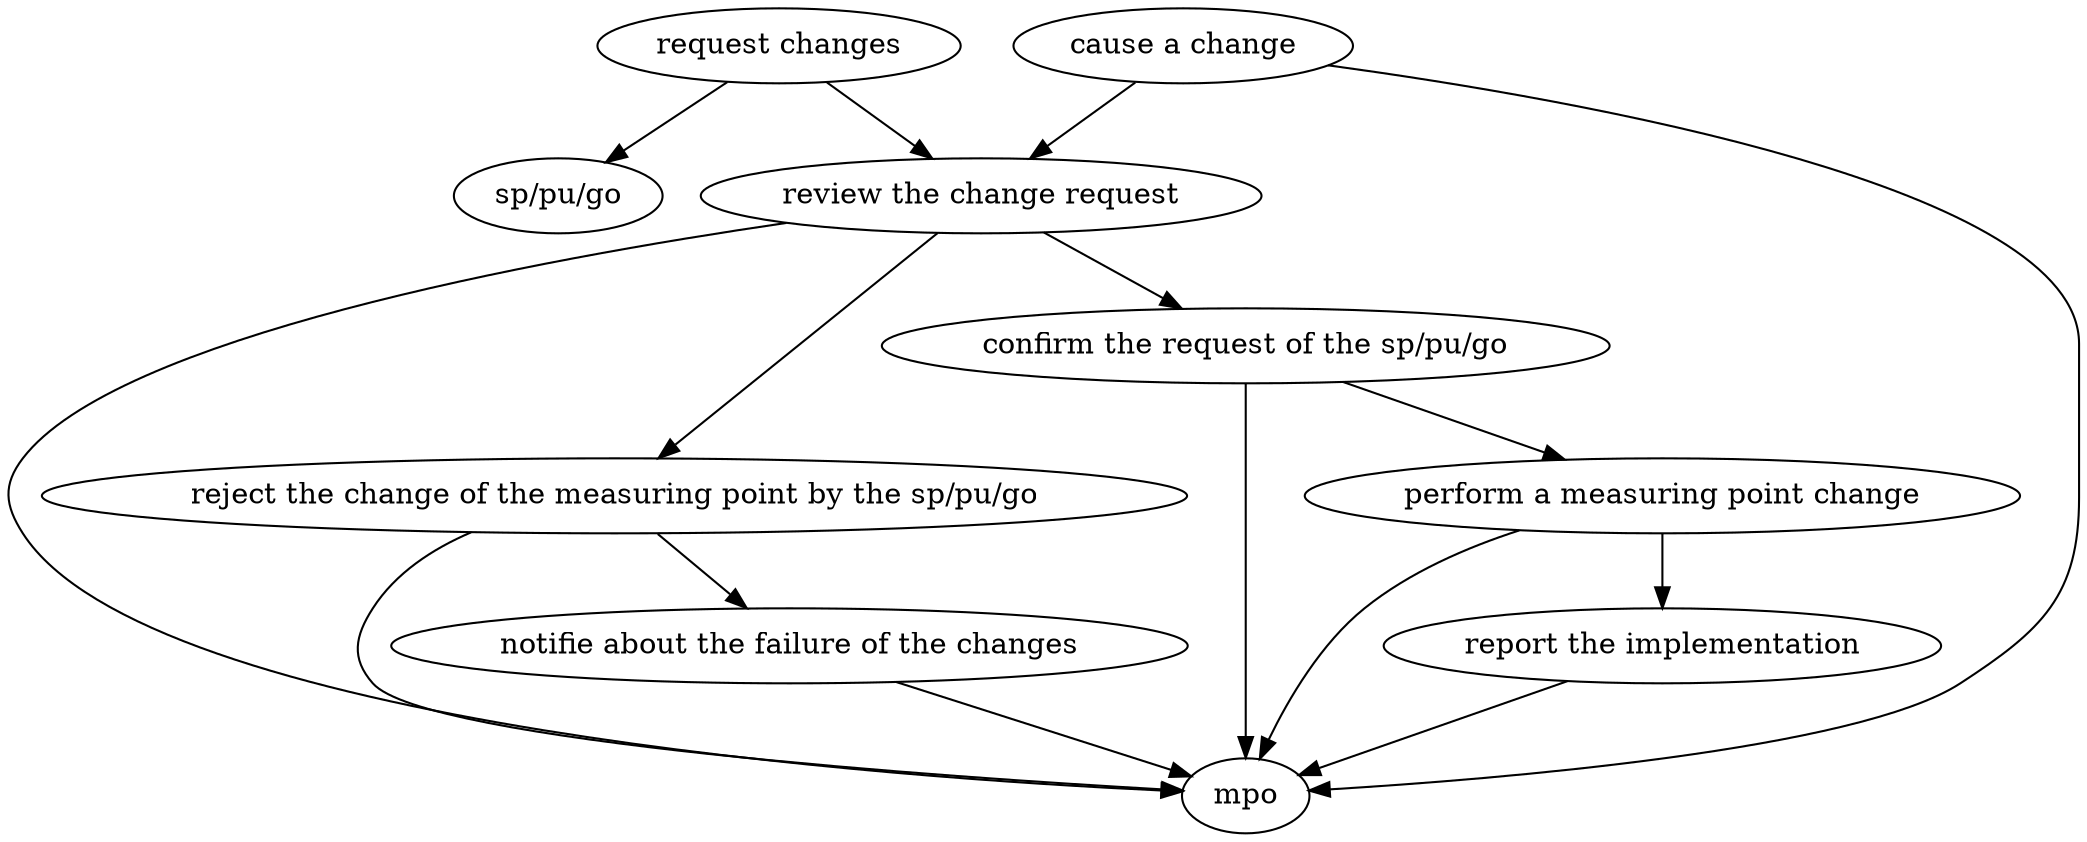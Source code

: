 strict digraph "doc-10.9" {
	graph [name="doc-10.9"];
	"request changes"	[attrs="{'type': 'Activity', 'label': 'request changes'}"];
	"review the change request"	[attrs="{'type': 'Activity', 'label': 'review the change request'}"];
	"request changes" -> "review the change request"	[attrs="{'type': 'flow', 'label': 'flow'}"];
	"sp/pu/go"	[attrs="{'type': 'Actor', 'label': 'sp/pu/go'}"];
	"request changes" -> "sp/pu/go"	[attrs="{'type': 'actor performer', 'label': 'actor performer'}"];
	"cause a change"	[attrs="{'type': 'Activity', 'label': 'cause a change'}"];
	"cause a change" -> "review the change request"	[attrs="{'type': 'flow', 'label': 'flow'}"];
	mpo	[attrs="{'type': 'Actor', 'label': 'mpo'}"];
	"cause a change" -> mpo	[attrs="{'type': 'actor performer', 'label': 'actor performer'}"];
	"reject the change of the measuring point by the sp/pu/go"	[attrs="{'type': 'Activity', 'label': 'reject the change of the measuring point by the sp/pu/go'}"];
	"review the change request" -> "reject the change of the measuring point by the sp/pu/go"	[attrs="{'type': 'flow', 'label': 'flow'}"];
	"confirm the request of the sp/pu/go"	[attrs="{'type': 'Activity', 'label': 'confirm the request of the sp/pu/go'}"];
	"review the change request" -> "confirm the request of the sp/pu/go"	[attrs="{'type': 'flow', 'label': 'flow'}"];
	"review the change request" -> mpo	[attrs="{'type': 'actor performer', 'label': 'actor performer'}"];
	"notifie about the failure of the changes"	[attrs="{'type': 'Activity', 'label': 'notifie about the failure of the changes'}"];
	"reject the change of the measuring point by the sp/pu/go" -> "notifie about the failure of the changes"	[attrs="{'type': 'flow', 'label': 'flow'}"];
	"reject the change of the measuring point by the sp/pu/go" -> mpo	[attrs="{'type': 'actor performer', 'label': 'actor performer'}"];
	"perform a measuring point change"	[attrs="{'type': 'Activity', 'label': 'perform a measuring point change'}"];
	"confirm the request of the sp/pu/go" -> "perform a measuring point change"	[attrs="{'type': 'flow', 'label': 'flow'}"];
	"confirm the request of the sp/pu/go" -> mpo	[attrs="{'type': 'actor performer', 'label': 'actor performer'}"];
	"report the implementation"	[attrs="{'type': 'Activity', 'label': 'report the implementation'}"];
	"perform a measuring point change" -> "report the implementation"	[attrs="{'type': 'flow', 'label': 'flow'}"];
	"perform a measuring point change" -> mpo	[attrs="{'type': 'actor performer', 'label': 'actor performer'}"];
	"report the implementation" -> mpo	[attrs="{'type': 'actor performer', 'label': 'actor performer'}"];
	"notifie about the failure of the changes" -> mpo	[attrs="{'type': 'actor performer', 'label': 'actor performer'}"];
}
